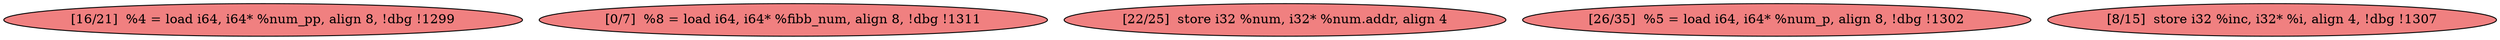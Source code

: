 
digraph G {


node39 [fillcolor=lightcoral,label="[16/21]  %4 = load i64, i64* %num_pp, align 8, !dbg !1299",shape=ellipse,style=filled ]
node38 [fillcolor=lightcoral,label="[0/7]  %8 = load i64, i64* %fibb_num, align 8, !dbg !1311",shape=ellipse,style=filled ]
node36 [fillcolor=lightcoral,label="[22/25]  store i32 %num, i32* %num.addr, align 4",shape=ellipse,style=filled ]
node40 [fillcolor=lightcoral,label="[26/35]  %5 = load i64, i64* %num_p, align 8, !dbg !1302",shape=ellipse,style=filled ]
node37 [fillcolor=lightcoral,label="[8/15]  store i32 %inc, i32* %i, align 4, !dbg !1307",shape=ellipse,style=filled ]



}
